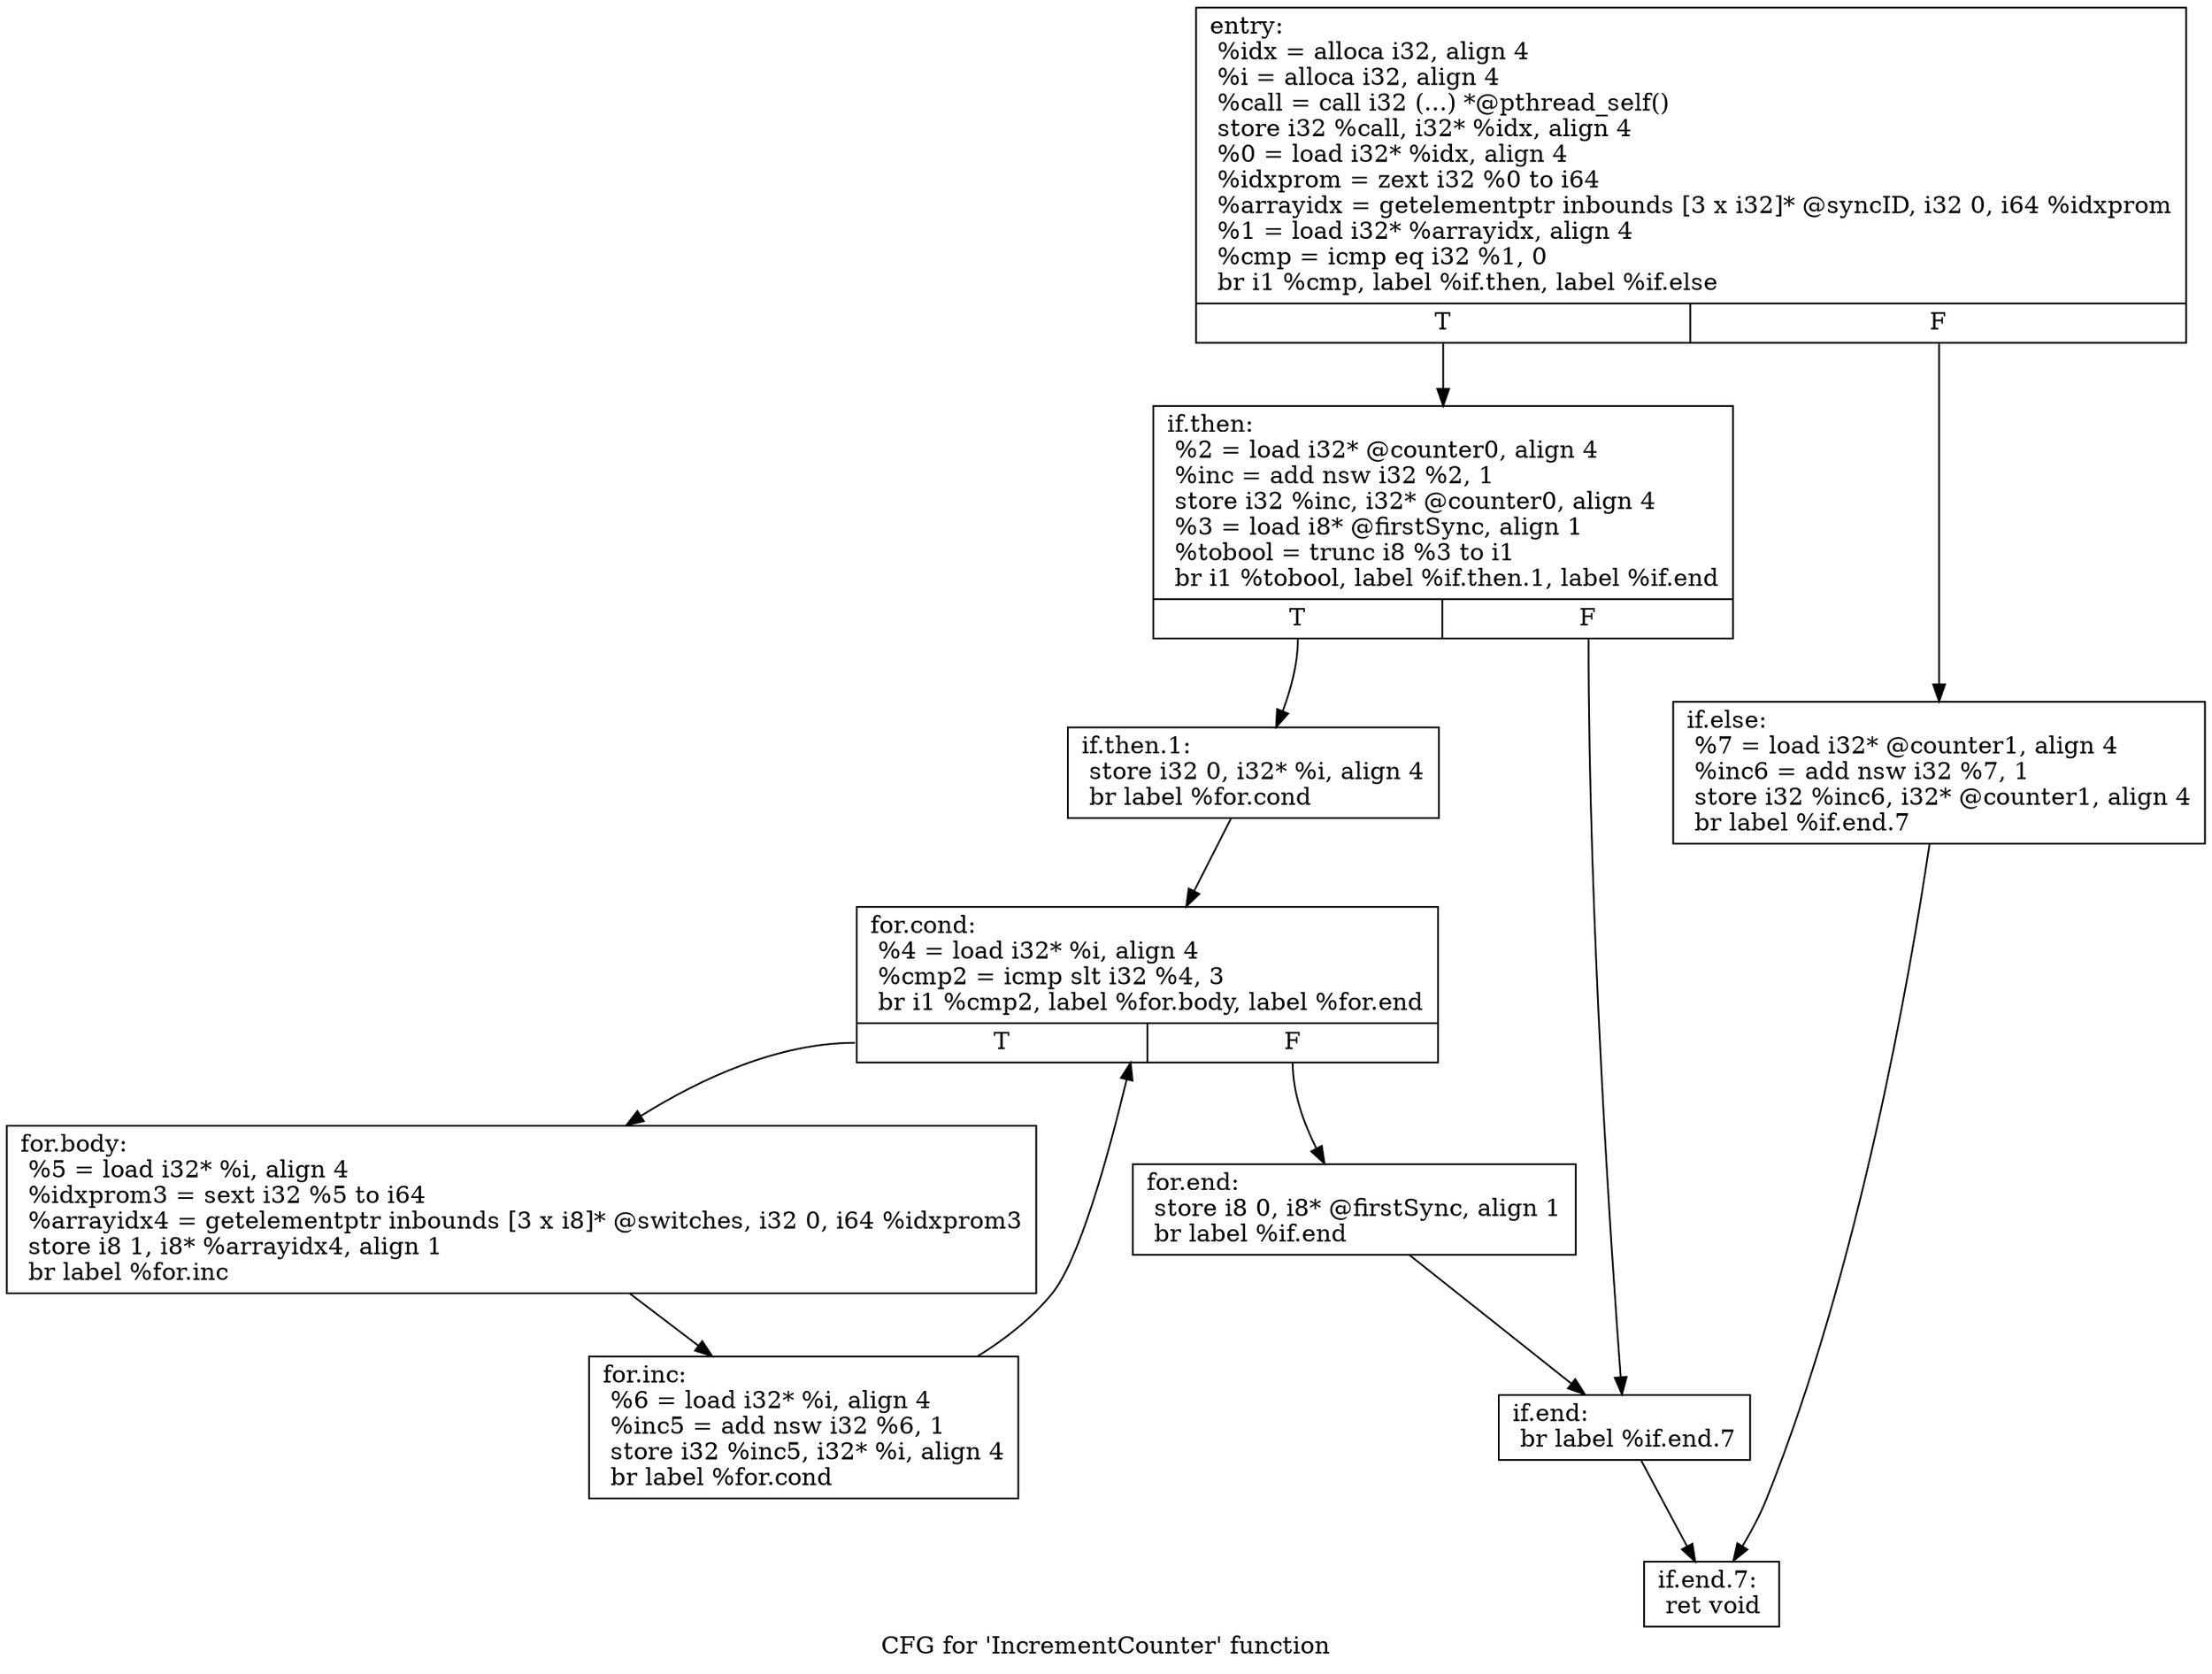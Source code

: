 digraph "CFG for 'IncrementCounter' function" {
	label="CFG for 'IncrementCounter' function";

	Node0x5665db0 [shape=record,label="{entry:\l  %idx = alloca i32, align 4\l  %i = alloca i32, align 4\l  %call = call i32 (...) *@pthread_self()\l  store i32 %call, i32* %idx, align 4\l  %0 = load i32* %idx, align 4\l  %idxprom = zext i32 %0 to i64\l  %arrayidx = getelementptr inbounds [3 x i32]* @syncID, i32 0, i64 %idxprom\l  %1 = load i32* %arrayidx, align 4\l  %cmp = icmp eq i32 %1, 0\l  br i1 %cmp, label %if.then, label %if.else\l|{<s0>T|<s1>F}}"];
	Node0x5665db0:s0 -> Node0x5665e00;
	Node0x5665db0:s1 -> Node0x5666030;
	Node0x5665e00 [shape=record,label="{if.then:                                          \l  %2 = load i32* @counter0, align 4\l  %inc = add nsw i32 %2, 1\l  store i32 %inc, i32* @counter0, align 4\l  %3 = load i8* @firstSync, align 1\l  %tobool = trunc i8 %3 to i1\l  br i1 %tobool, label %if.then.1, label %if.end\l|{<s0>T|<s1>F}}"];
	Node0x5665e00:s0 -> Node0x5665e50;
	Node0x5665e00:s1 -> Node0x5665fe0;
	Node0x5665e50 [shape=record,label="{if.then.1:                                        \l  store i32 0, i32* %i, align 4\l  br label %for.cond\l}"];
	Node0x5665e50 -> Node0x5665ea0;
	Node0x5665ea0 [shape=record,label="{for.cond:                                         \l  %4 = load i32* %i, align 4\l  %cmp2 = icmp slt i32 %4, 3\l  br i1 %cmp2, label %for.body, label %for.end\l|{<s0>T|<s1>F}}"];
	Node0x5665ea0:s0 -> Node0x5665ef0;
	Node0x5665ea0:s1 -> Node0x5665f90;
	Node0x5665ef0 [shape=record,label="{for.body:                                         \l  %5 = load i32* %i, align 4\l  %idxprom3 = sext i32 %5 to i64\l  %arrayidx4 = getelementptr inbounds [3 x i8]* @switches, i32 0, i64 %idxprom3\l  store i8 1, i8* %arrayidx4, align 1\l  br label %for.inc\l}"];
	Node0x5665ef0 -> Node0x5665f40;
	Node0x5665f40 [shape=record,label="{for.inc:                                          \l  %6 = load i32* %i, align 4\l  %inc5 = add nsw i32 %6, 1\l  store i32 %inc5, i32* %i, align 4\l  br label %for.cond\l}"];
	Node0x5665f40 -> Node0x5665ea0;
	Node0x5665f90 [shape=record,label="{for.end:                                          \l  store i8 0, i8* @firstSync, align 1\l  br label %if.end\l}"];
	Node0x5665f90 -> Node0x5665fe0;
	Node0x5665fe0 [shape=record,label="{if.end:                                           \l  br label %if.end.7\l}"];
	Node0x5665fe0 -> Node0x5666080;
	Node0x5666030 [shape=record,label="{if.else:                                          \l  %7 = load i32* @counter1, align 4\l  %inc6 = add nsw i32 %7, 1\l  store i32 %inc6, i32* @counter1, align 4\l  br label %if.end.7\l}"];
	Node0x5666030 -> Node0x5666080;
	Node0x5666080 [shape=record,label="{if.end.7:                                         \l  ret void\l}"];
}
